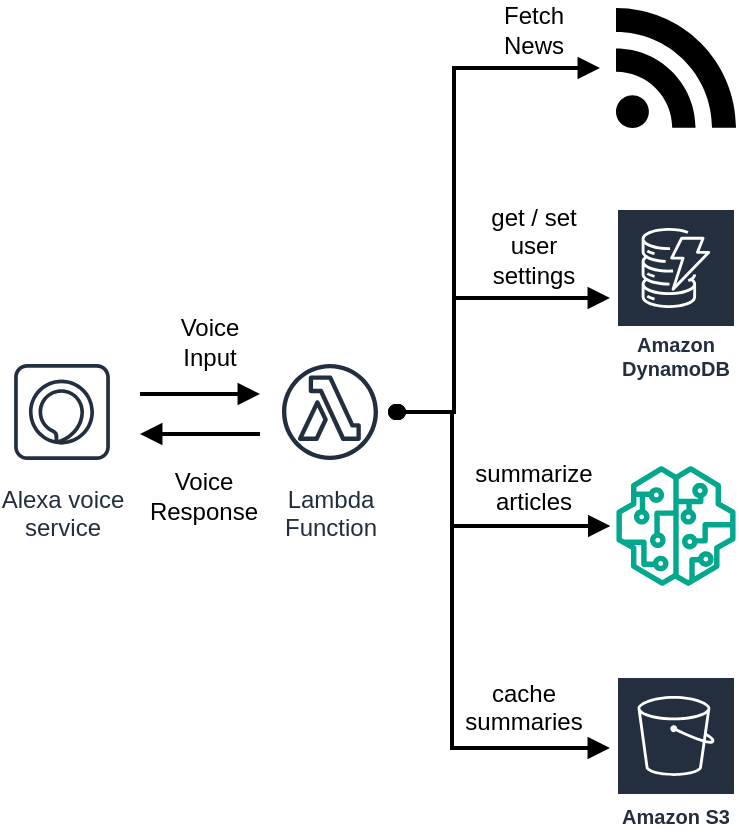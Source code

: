 <mxfile version="28.0.7">
  <diagram id="Ht1M8jgEwFfnCIfOTk4-" name="Page-1">
    <mxGraphModel dx="735" dy="544" grid="1" gridSize="10" guides="1" tooltips="1" connect="1" arrows="1" fold="1" page="1" pageScale="1" pageWidth="1169" pageHeight="827" math="0" shadow="0">
      <root>
        <mxCell id="0" />
        <mxCell id="1" parent="0" />
        <mxCell id="LtvjPdLiJOwY8GIuJxj4-2" value="Lambda&#xa;Function" style="sketch=0;outlineConnect=0;fontColor=#232F3E;gradientColor=none;strokeColor=#232F3E;fillColor=#ffffff;dashed=0;verticalLabelPosition=bottom;verticalAlign=top;align=center;html=1;fontSize=12;fontStyle=0;aspect=fixed;shape=mxgraph.aws4.resourceIcon;resIcon=mxgraph.aws4.lambda_function;" vertex="1" parent="1">
          <mxGeometry x="180" y="252" width="60" height="60" as="geometry" />
        </mxCell>
        <mxCell id="LtvjPdLiJOwY8GIuJxj4-6" value="Alexa voice&#xa;service" style="sketch=0;outlineConnect=0;fontColor=#232F3E;gradientColor=none;strokeColor=#232F3E;fillColor=#ffffff;dashed=0;verticalLabelPosition=bottom;verticalAlign=top;align=center;html=1;fontSize=12;fontStyle=0;aspect=fixed;shape=mxgraph.aws4.resourceIcon;resIcon=mxgraph.aws4.alexa_voice_service;" vertex="1" parent="1">
          <mxGeometry x="46" y="252" width="60" height="60" as="geometry" />
        </mxCell>
        <mxCell id="LtvjPdLiJOwY8GIuJxj4-7" value="Amazon DynamoDB" style="sketch=0;outlineConnect=0;fontColor=#232F3E;gradientColor=none;strokeColor=#ffffff;fillColor=#232F3E;dashed=0;verticalLabelPosition=middle;verticalAlign=bottom;align=center;html=1;whiteSpace=wrap;fontSize=10;fontStyle=1;spacing=3;shape=mxgraph.aws4.productIcon;prIcon=mxgraph.aws4.dynamodb;flipV=0;" vertex="1" parent="1">
          <mxGeometry x="353" y="180" width="60" height="90" as="geometry" />
        </mxCell>
        <mxCell id="LtvjPdLiJOwY8GIuJxj4-9" value="" style="shape=mxgraph.signs.tech.rss;html=1;pointerEvents=1;fillColor=#000000;strokeColor=none;verticalLabelPosition=bottom;verticalAlign=top;align=center;flipV=0;" vertex="1" parent="1">
          <mxGeometry x="353" y="80" width="60" height="60" as="geometry" />
        </mxCell>
        <mxCell id="LtvjPdLiJOwY8GIuJxj4-10" value="" style="sketch=0;outlineConnect=0;fontColor=#232F3E;gradientColor=none;fillColor=#01A88D;strokeColor=none;dashed=0;verticalLabelPosition=bottom;verticalAlign=top;align=center;html=1;fontSize=12;fontStyle=0;aspect=fixed;pointerEvents=1;shape=mxgraph.aws4.sagemaker_model;flipV=0;" vertex="1" parent="1">
          <mxGeometry x="353" y="309" width="60" height="60" as="geometry" />
        </mxCell>
        <mxCell id="LtvjPdLiJOwY8GIuJxj4-12" value="Amazon S3" style="sketch=0;outlineConnect=0;fontColor=#232F3E;gradientColor=none;strokeColor=#ffffff;fillColor=#232F3E;dashed=0;verticalLabelPosition=middle;verticalAlign=bottom;align=center;html=1;whiteSpace=wrap;fontSize=10;fontStyle=1;spacing=3;shape=mxgraph.aws4.productIcon;prIcon=mxgraph.aws4.s3;flipV=0;" vertex="1" parent="1">
          <mxGeometry x="353" y="414" width="60" height="80" as="geometry" />
        </mxCell>
        <mxCell id="LtvjPdLiJOwY8GIuJxj4-17" value="" style="html=1;labelBackgroundColor=#ffffff;jettySize=auto;orthogonalLoop=1;fontSize=14;rounded=0;jumpStyle=gap;edgeStyle=orthogonalEdgeStyle;startArrow=none;endArrow=block;strokeWidth=2;endFill=1;" edge="1" parent="1">
          <mxGeometry width="48" height="48" relative="1" as="geometry">
            <mxPoint x="115" y="273" as="sourcePoint" />
            <mxPoint x="175" y="273" as="targetPoint" />
          </mxGeometry>
        </mxCell>
        <mxCell id="LtvjPdLiJOwY8GIuJxj4-25" value="" style="html=1;labelBackgroundColor=#ffffff;jettySize=auto;orthogonalLoop=1;fontSize=14;rounded=0;jumpStyle=gap;edgeStyle=orthogonalEdgeStyle;startArrow=oval;endArrow=block;strokeWidth=2;startFill=1;endFill=1;sourcePerimeterSpacing=3;targetPerimeterSpacing=3;entryX=0;entryY=0.5;entryDx=0;entryDy=0;entryPerimeter=0;" edge="1" parent="1" source="LtvjPdLiJOwY8GIuJxj4-2">
          <mxGeometry width="48" height="48" relative="1" as="geometry">
            <mxPoint x="235" y="282" as="sourcePoint" />
            <mxPoint x="345" y="110" as="targetPoint" />
            <Array as="points">
              <mxPoint x="272" y="282" />
              <mxPoint x="272" y="110" />
            </Array>
          </mxGeometry>
        </mxCell>
        <mxCell id="LtvjPdLiJOwY8GIuJxj4-26" value="" style="html=1;labelBackgroundColor=#ffffff;jettySize=auto;orthogonalLoop=1;fontSize=14;rounded=0;jumpStyle=gap;edgeStyle=orthogonalEdgeStyle;startArrow=oval;endArrow=block;strokeWidth=2;startFill=1;endFill=1;sourcePerimeterSpacing=3;targetPerimeterSpacing=3;" edge="1" parent="1" source="LtvjPdLiJOwY8GIuJxj4-2" target="LtvjPdLiJOwY8GIuJxj4-7">
          <mxGeometry width="48" height="48" relative="1" as="geometry">
            <mxPoint x="245" y="282" as="sourcePoint" />
            <mxPoint x="352" y="225" as="targetPoint" />
            <Array as="points">
              <mxPoint x="272" y="282" />
              <mxPoint x="272" y="225" />
            </Array>
          </mxGeometry>
        </mxCell>
        <mxCell id="LtvjPdLiJOwY8GIuJxj4-27" value="" style="html=1;labelBackgroundColor=#ffffff;jettySize=auto;orthogonalLoop=1;fontSize=14;rounded=0;jumpStyle=gap;edgeStyle=orthogonalEdgeStyle;startArrow=oval;endArrow=block;strokeWidth=2;startFill=1;endFill=1;sourcePerimeterSpacing=3;targetPerimeterSpacing=3;" edge="1" parent="1" target="LtvjPdLiJOwY8GIuJxj4-10">
          <mxGeometry width="48" height="48" relative="1" as="geometry">
            <mxPoint x="244" y="282" as="sourcePoint" />
            <mxPoint x="351.222" y="339" as="targetPoint" />
            <Array as="points">
              <mxPoint x="271" y="282" />
              <mxPoint x="271" y="339" />
            </Array>
          </mxGeometry>
        </mxCell>
        <mxCell id="LtvjPdLiJOwY8GIuJxj4-28" value="" style="html=1;labelBackgroundColor=#ffffff;jettySize=auto;orthogonalLoop=1;fontSize=14;rounded=0;jumpStyle=gap;edgeStyle=orthogonalEdgeStyle;startArrow=oval;endArrow=block;strokeWidth=2;startFill=1;endFill=1;sourcePerimeterSpacing=3;targetPerimeterSpacing=3;" edge="1" parent="1" target="LtvjPdLiJOwY8GIuJxj4-12">
          <mxGeometry width="48" height="48" relative="1" as="geometry">
            <mxPoint x="244" y="282" as="sourcePoint" />
            <mxPoint x="358" y="450" as="targetPoint" />
            <Array as="points">
              <mxPoint x="271" y="282" />
              <mxPoint x="271" y="450" />
            </Array>
          </mxGeometry>
        </mxCell>
        <mxCell id="LtvjPdLiJOwY8GIuJxj4-29" value="Voice Input" style="text;html=1;align=center;verticalAlign=middle;whiteSpace=wrap;rounded=0;" vertex="1" parent="1">
          <mxGeometry x="120" y="232" width="60" height="30" as="geometry" />
        </mxCell>
        <mxCell id="LtvjPdLiJOwY8GIuJxj4-31" value="Fetch News" style="text;html=1;align=center;verticalAlign=middle;whiteSpace=wrap;rounded=0;" vertex="1" parent="1">
          <mxGeometry x="282" y="76" width="60" height="30" as="geometry" />
        </mxCell>
        <mxCell id="LtvjPdLiJOwY8GIuJxj4-32" value="get / set user settings" style="text;html=1;align=center;verticalAlign=middle;whiteSpace=wrap;rounded=0;" vertex="1" parent="1">
          <mxGeometry x="282" y="184" width="60" height="30" as="geometry" />
        </mxCell>
        <mxCell id="LtvjPdLiJOwY8GIuJxj4-35" value="&#xa;summarize articles&#xa;&#xa;" style="text;html=1;align=center;verticalAlign=middle;whiteSpace=wrap;rounded=0;" vertex="1" parent="1">
          <mxGeometry x="282" y="312" width="60" height="30" as="geometry" />
        </mxCell>
        <mxCell id="LtvjPdLiJOwY8GIuJxj4-36" value="&#xa;cache summaries&#xa;&#xa;" style="text;html=1;align=center;verticalAlign=middle;whiteSpace=wrap;rounded=0;" vertex="1" parent="1">
          <mxGeometry x="277" y="422" width="60" height="30" as="geometry" />
        </mxCell>
        <mxCell id="LtvjPdLiJOwY8GIuJxj4-37" value="" style="html=1;labelBackgroundColor=#ffffff;jettySize=auto;orthogonalLoop=1;fontSize=14;rounded=0;jumpStyle=gap;edgeStyle=orthogonalEdgeStyle;startArrow=none;endArrow=block;strokeWidth=2;endFill=1;" edge="1" parent="1">
          <mxGeometry width="48" height="48" relative="1" as="geometry">
            <mxPoint x="175" y="293" as="sourcePoint" />
            <mxPoint x="115" y="293" as="targetPoint" />
          </mxGeometry>
        </mxCell>
        <mxCell id="LtvjPdLiJOwY8GIuJxj4-38" value="Voice Response" style="text;html=1;align=center;verticalAlign=middle;whiteSpace=wrap;rounded=0;" vertex="1" parent="1">
          <mxGeometry x="117" y="309" width="60" height="30" as="geometry" />
        </mxCell>
      </root>
    </mxGraphModel>
  </diagram>
</mxfile>
